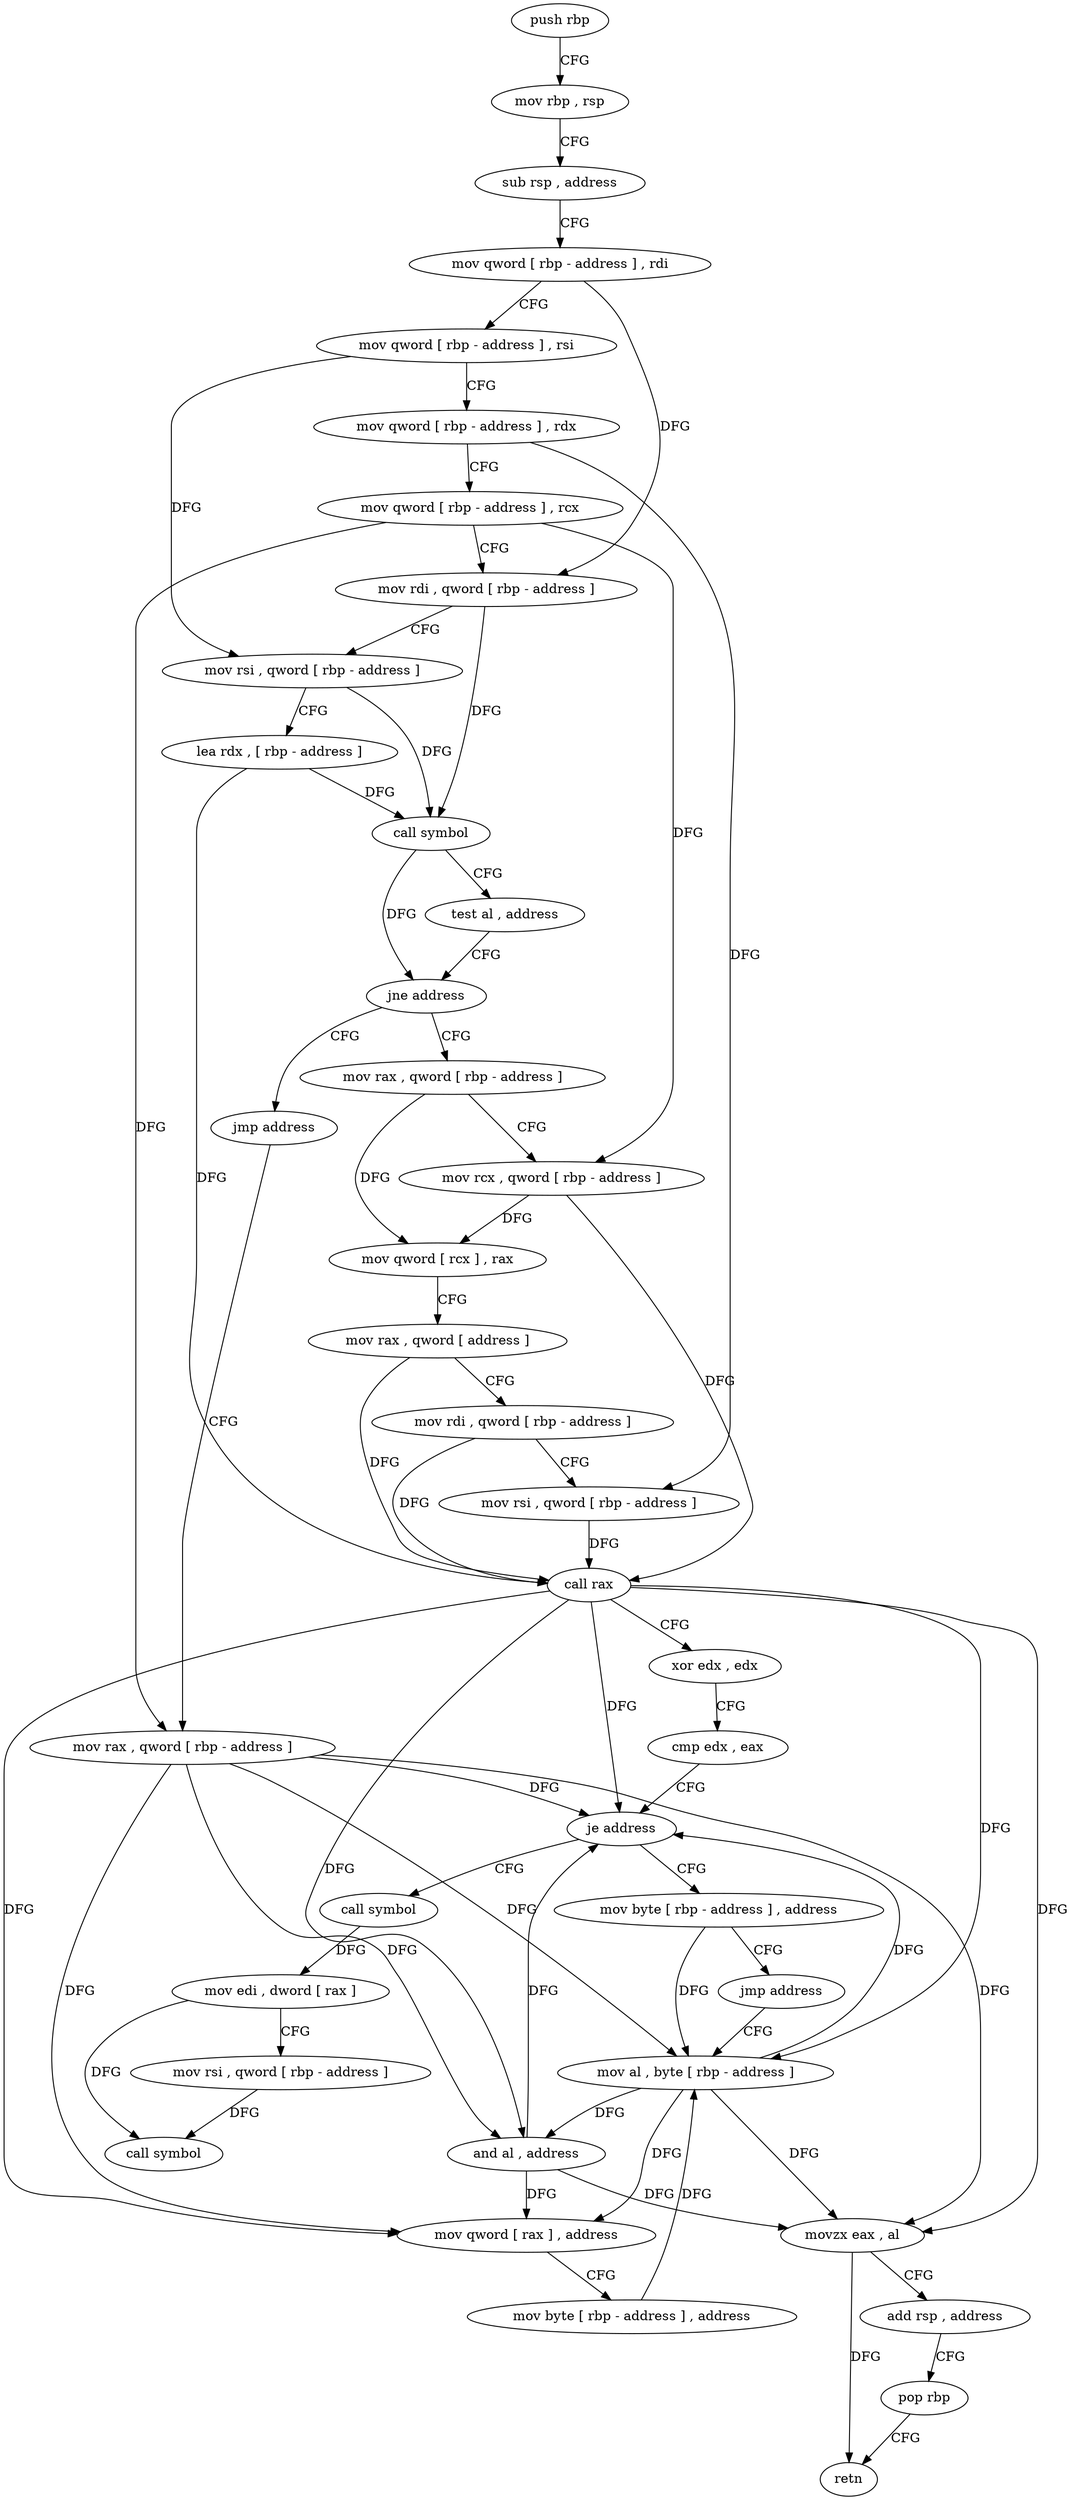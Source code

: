 digraph "func" {
"4281168" [label = "push rbp" ]
"4281169" [label = "mov rbp , rsp" ]
"4281172" [label = "sub rsp , address" ]
"4281176" [label = "mov qword [ rbp - address ] , rdi" ]
"4281180" [label = "mov qword [ rbp - address ] , rsi" ]
"4281184" [label = "mov qword [ rbp - address ] , rdx" ]
"4281188" [label = "mov qword [ rbp - address ] , rcx" ]
"4281192" [label = "mov rdi , qword [ rbp - address ]" ]
"4281196" [label = "mov rsi , qword [ rbp - address ]" ]
"4281200" [label = "lea rdx , [ rbp - address ]" ]
"4281204" [label = "call symbol" ]
"4281209" [label = "test al , address" ]
"4281211" [label = "jne address" ]
"4281222" [label = "mov rax , qword [ rbp - address ]" ]
"4281217" [label = "jmp address" ]
"4281226" [label = "mov rcx , qword [ rbp - address ]" ]
"4281230" [label = "mov qword [ rcx ] , rax" ]
"4281233" [label = "mov rax , qword [ address ]" ]
"4281241" [label = "mov rdi , qword [ rbp - address ]" ]
"4281245" [label = "mov rsi , qword [ rbp - address ]" ]
"4281249" [label = "call rax" ]
"4281251" [label = "xor edx , edx" ]
"4281253" [label = "cmp edx , eax" ]
"4281255" [label = "je address" ]
"4281277" [label = "mov byte [ rbp - address ] , address" ]
"4281261" [label = "call symbol" ]
"4281286" [label = "mov rax , qword [ rbp - address ]" ]
"4281281" [label = "jmp address" ]
"4281301" [label = "mov al , byte [ rbp - address ]" ]
"4281266" [label = "mov edi , dword [ rax ]" ]
"4281268" [label = "mov rsi , qword [ rbp - address ]" ]
"4281272" [label = "call symbol" ]
"4281290" [label = "mov qword [ rax ] , address" ]
"4281297" [label = "mov byte [ rbp - address ] , address" ]
"4281304" [label = "and al , address" ]
"4281306" [label = "movzx eax , al" ]
"4281309" [label = "add rsp , address" ]
"4281313" [label = "pop rbp" ]
"4281314" [label = "retn" ]
"4281168" -> "4281169" [ label = "CFG" ]
"4281169" -> "4281172" [ label = "CFG" ]
"4281172" -> "4281176" [ label = "CFG" ]
"4281176" -> "4281180" [ label = "CFG" ]
"4281176" -> "4281192" [ label = "DFG" ]
"4281180" -> "4281184" [ label = "CFG" ]
"4281180" -> "4281196" [ label = "DFG" ]
"4281184" -> "4281188" [ label = "CFG" ]
"4281184" -> "4281245" [ label = "DFG" ]
"4281188" -> "4281192" [ label = "CFG" ]
"4281188" -> "4281226" [ label = "DFG" ]
"4281188" -> "4281286" [ label = "DFG" ]
"4281192" -> "4281196" [ label = "CFG" ]
"4281192" -> "4281204" [ label = "DFG" ]
"4281196" -> "4281200" [ label = "CFG" ]
"4281196" -> "4281204" [ label = "DFG" ]
"4281200" -> "4281204" [ label = "DFG" ]
"4281200" -> "4281249" [ label = "DFG" ]
"4281204" -> "4281209" [ label = "CFG" ]
"4281204" -> "4281211" [ label = "DFG" ]
"4281209" -> "4281211" [ label = "CFG" ]
"4281211" -> "4281222" [ label = "CFG" ]
"4281211" -> "4281217" [ label = "CFG" ]
"4281222" -> "4281226" [ label = "CFG" ]
"4281222" -> "4281230" [ label = "DFG" ]
"4281217" -> "4281286" [ label = "CFG" ]
"4281226" -> "4281230" [ label = "DFG" ]
"4281226" -> "4281249" [ label = "DFG" ]
"4281230" -> "4281233" [ label = "CFG" ]
"4281233" -> "4281241" [ label = "CFG" ]
"4281233" -> "4281249" [ label = "DFG" ]
"4281241" -> "4281245" [ label = "CFG" ]
"4281241" -> "4281249" [ label = "DFG" ]
"4281245" -> "4281249" [ label = "DFG" ]
"4281249" -> "4281251" [ label = "CFG" ]
"4281249" -> "4281255" [ label = "DFG" ]
"4281249" -> "4281290" [ label = "DFG" ]
"4281249" -> "4281301" [ label = "DFG" ]
"4281249" -> "4281304" [ label = "DFG" ]
"4281249" -> "4281306" [ label = "DFG" ]
"4281251" -> "4281253" [ label = "CFG" ]
"4281253" -> "4281255" [ label = "CFG" ]
"4281255" -> "4281277" [ label = "CFG" ]
"4281255" -> "4281261" [ label = "CFG" ]
"4281277" -> "4281281" [ label = "CFG" ]
"4281277" -> "4281301" [ label = "DFG" ]
"4281261" -> "4281266" [ label = "DFG" ]
"4281286" -> "4281290" [ label = "DFG" ]
"4281286" -> "4281255" [ label = "DFG" ]
"4281286" -> "4281301" [ label = "DFG" ]
"4281286" -> "4281304" [ label = "DFG" ]
"4281286" -> "4281306" [ label = "DFG" ]
"4281281" -> "4281301" [ label = "CFG" ]
"4281301" -> "4281304" [ label = "DFG" ]
"4281301" -> "4281255" [ label = "DFG" ]
"4281301" -> "4281290" [ label = "DFG" ]
"4281301" -> "4281306" [ label = "DFG" ]
"4281266" -> "4281268" [ label = "CFG" ]
"4281266" -> "4281272" [ label = "DFG" ]
"4281268" -> "4281272" [ label = "DFG" ]
"4281290" -> "4281297" [ label = "CFG" ]
"4281297" -> "4281301" [ label = "DFG" ]
"4281304" -> "4281306" [ label = "DFG" ]
"4281304" -> "4281255" [ label = "DFG" ]
"4281304" -> "4281290" [ label = "DFG" ]
"4281306" -> "4281309" [ label = "CFG" ]
"4281306" -> "4281314" [ label = "DFG" ]
"4281309" -> "4281313" [ label = "CFG" ]
"4281313" -> "4281314" [ label = "CFG" ]
}
